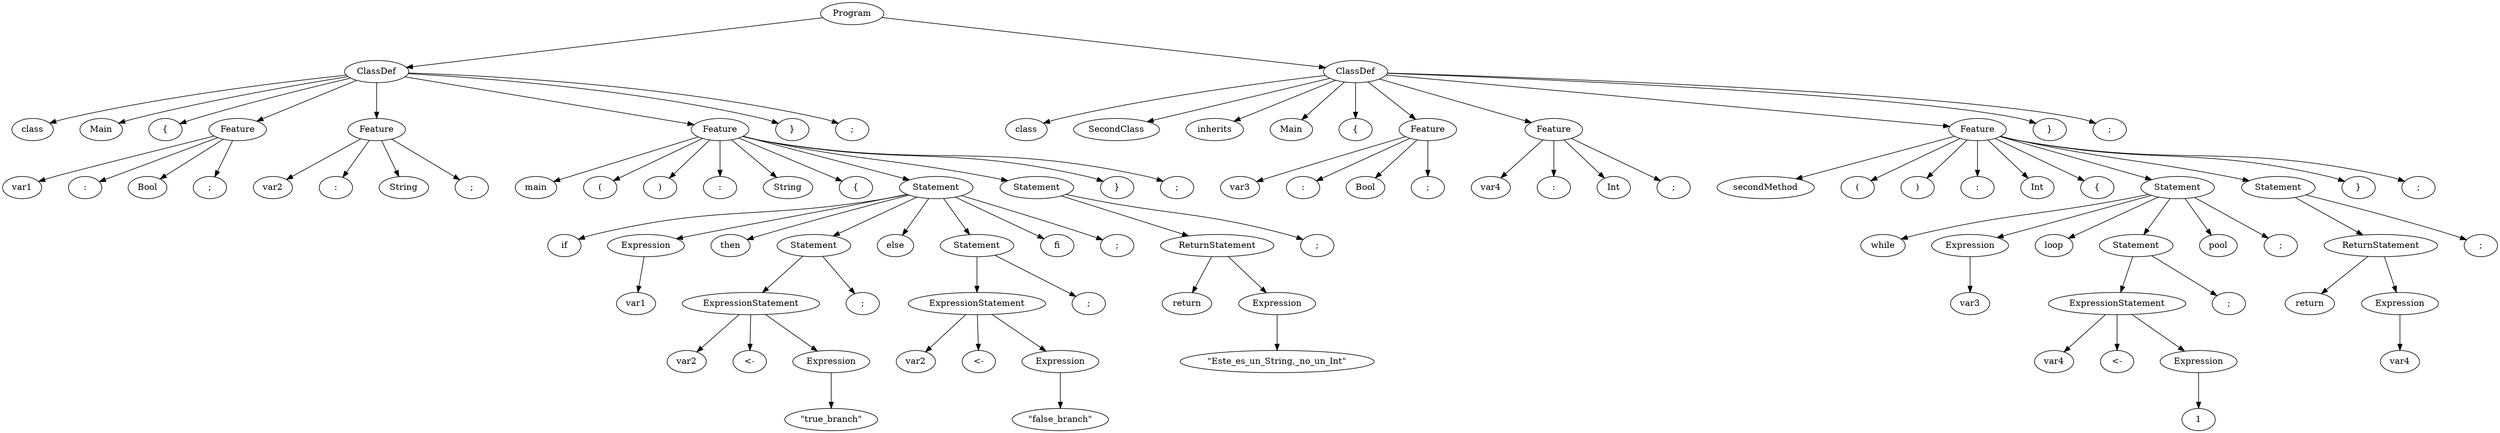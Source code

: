 digraph tree {
rankdir=TB;
nodesep=0.6;
ranksep=0.8;
    "Program_2102849049200" [label="Program"];
    "ClassDef_2102849049312" [label="ClassDef"];
    "class_2102849056576" [label="class"];
    "Main_2102849056640" [label="Main"];
    "{_2102849056704" [label="{"];
    "Feature_2102849049424" [label="Feature"];
    "var1_2102849056448" [label="var1"];
    ":_2102849056320" [label=":"];
    "Bool_2102849056256" [label="Bool"];
    ";_2102849056192" [label=";"];
    "Feature_2102849049536" [label="Feature"];
    "var2_2102849056512" [label="var2"];
    ":_2102849056000" [label=":"];
    "String_2102849089600" [label="String"];
    ";_2102849089664" [label=";"];
    "Feature_2102849049648" [label="Feature"];
    "main_2102849089728" [label="main"];
    "(_2102849089856" [label="("];
    ")_2102849089920" [label=")"];
    ":_2102849089984" [label=":"];
    "String_2102849090048" [label="String"];
    "{_2102849090176" [label="{"];
    "Statement_2102849049760" [label="Statement"];
    "if_2102849090240" [label="if"];
    "Expression_2102849049872" [label="Expression"];
    "var1_2102849090368" [label="var1"];
    "then_2102849090496" [label="then"];
    "Statement_2102849049984" [label="Statement"];
    "ExpressionStatement_2102849050096" [label="ExpressionStatement"];
    "var2_2102849090624" [label="var2"];
    "<-_2102849091136" [label="<-"];
    "Expression_2102849050208" [label="Expression"];
    "\\\"true_branch\\\"_2102849091392" [label="\"true_branch\""];
    ";_2102849091456" [label=";"];
    "else_2102849092224" [label="else"];
    "Statement_2102849050544" [label="Statement"];
    "ExpressionStatement_2102849050656" [label="ExpressionStatement"];
    "var2_2102849092352" [label="var2"];
    "<-_2102849092416" [label="<-"];
    "Expression_2102849050768" [label="Expression"];
    "\\\"false_branch\\\"_2102849092736" [label="\"false_branch\""];
    ";_2102849092800" [label=";"];
    "fi_2102849093056" [label="fi"];
    ";_2102849093120" [label=";"];
    "Statement_2102849050880" [label="Statement"];
    "ReturnStatement_2102849050992" [label="ReturnStatement"];
    "return_2102849106432" [label="return"];
    "Expression_2102849051104" [label="Expression"];
    "\\\"Este_es_un_String,_no_un_Int\\\"_2102849106688" [label="\"Este_es_un_String,_no_un_Int\""];
    ";_2102849106752" [label=";"];
    "}_2102849106944" [label="}"];
    ";_2102849090112" [label=";"];
    "}_2102849107008" [label="}"];
    ";_2102849107072" [label=";"];
    "ClassDef_2102849051216" [label="ClassDef"];
    "class_2102849107328" [label="class"];
    "SecondClass_2102849107392" [label="SecondClass"];
    "inherits_2102849108288" [label="inherits"];
    "Main_2102849108352" [label="Main"];
    "{_2102849108416" [label="{"];
    "Feature_2102849051328" [label="Feature"];
    "var3_2102849108608" [label="var3"];
    ":_2102849108672" [label=":"];
    "Bool_2102849108736" [label="Bool"];
    ";_2102849108800" [label=";"];
    "Feature_2102849051440" [label="Feature"];
    "var4_2102849108928" [label="var4"];
    ":_2102849108992" [label=":"];
    "Int_2102849109120" [label="Int"];
    ";_2102849109184" [label=";"];
    "Feature_2102849051552" [label="Feature"];
    "secondMethod_2102849109248" [label="secondMethod"];
    "(_2102849109312" [label="("];
    ")_2102849109376" [label=")"];
    ":_2102849109440" [label=":"];
    "Int_2102849109504" [label="Int"];
    "{_2102849109632" [label="{"];
    "Statement_2102849051664" [label="Statement"];
    "while_2102849122688" [label="while"];
    "Expression_2102849051776" [label="Expression"];
    "var3_2102849122752" [label="var3"];
    "loop_2102849123392" [label="loop"];
    "Statement_2102849052112" [label="Statement"];
    "ExpressionStatement_2102849052224" [label="ExpressionStatement"];
    "var4_2102849123456" [label="var4"];
    "<-_2102849123712" [label="<-"];
    "Expression_2102849052336" [label="Expression"];
    "1_2102849124032" [label="1"];
    ";_2102849124096" [label=";"];
    "pool_2102849124800" [label="pool"];
    ";_2102849124928" [label=";"];
    "Statement_2102849052560" [label="Statement"];
    "ReturnStatement_2102849138752" [label="ReturnStatement"];
    "return_2102849124992" [label="return"];
    "Expression_2102849138864" [label="Expression"];
    "var4_2102849125056" [label="var4"];
    ";_2102849125120" [label=";"];
    "}_2102849125376" [label="}"];
    ";_2102849109568" [label=";"];
    "}_2102849125440" [label="}"];
    ";_2102849108544" [label=";"];
    "Program_2102849049200" -> "ClassDef_2102849049312";
    "Program_2102849049200" -> "ClassDef_2102849051216";
    "ClassDef_2102849049312" -> "class_2102849056576";
    "ClassDef_2102849049312" -> "Main_2102849056640";
    "ClassDef_2102849049312" -> "{_2102849056704";
    "ClassDef_2102849049312" -> "Feature_2102849049424";
    "ClassDef_2102849049312" -> "Feature_2102849049536";
    "ClassDef_2102849049312" -> "Feature_2102849049648";
    "ClassDef_2102849049312" -> "}_2102849107008";
    "ClassDef_2102849049312" -> ";_2102849107072";
    "Feature_2102849049424" -> "var1_2102849056448";
    "Feature_2102849049424" -> ":_2102849056320";
    "Feature_2102849049424" -> "Bool_2102849056256";
    "Feature_2102849049424" -> ";_2102849056192";
    "Feature_2102849049536" -> "var2_2102849056512";
    "Feature_2102849049536" -> ":_2102849056000";
    "Feature_2102849049536" -> "String_2102849089600";
    "Feature_2102849049536" -> ";_2102849089664";
    "Feature_2102849049648" -> "main_2102849089728";
    "Feature_2102849049648" -> "(_2102849089856";
    "Feature_2102849049648" -> ")_2102849089920";
    "Feature_2102849049648" -> ":_2102849089984";
    "Feature_2102849049648" -> "String_2102849090048";
    "Feature_2102849049648" -> "{_2102849090176";
    "Feature_2102849049648" -> "Statement_2102849049760";
    "Feature_2102849049648" -> "Statement_2102849050880";
    "Feature_2102849049648" -> "}_2102849106944";
    "Feature_2102849049648" -> ";_2102849090112";
    "Statement_2102849049760" -> "if_2102849090240";
    "Statement_2102849049760" -> "Expression_2102849049872";
    "Statement_2102849049760" -> "then_2102849090496";
    "Statement_2102849049760" -> "Statement_2102849049984";
    "Statement_2102849049760" -> "else_2102849092224";
    "Statement_2102849049760" -> "Statement_2102849050544";
    "Statement_2102849049760" -> "fi_2102849093056";
    "Statement_2102849049760" -> ";_2102849093120";
    "Expression_2102849049872" -> "var1_2102849090368";
    "Statement_2102849049984" -> "ExpressionStatement_2102849050096";
    "Statement_2102849049984" -> ";_2102849091456";
    "ExpressionStatement_2102849050096" -> "var2_2102849090624";
    "ExpressionStatement_2102849050096" -> "<-_2102849091136";
    "ExpressionStatement_2102849050096" -> "Expression_2102849050208";
    "Expression_2102849050208" -> "\\\"true_branch\\\"_2102849091392";
    "Statement_2102849050544" -> "ExpressionStatement_2102849050656";
    "Statement_2102849050544" -> ";_2102849092800";
    "ExpressionStatement_2102849050656" -> "var2_2102849092352";
    "ExpressionStatement_2102849050656" -> "<-_2102849092416";
    "ExpressionStatement_2102849050656" -> "Expression_2102849050768";
    "Expression_2102849050768" -> "\\\"false_branch\\\"_2102849092736";
    "Statement_2102849050880" -> "ReturnStatement_2102849050992";
    "Statement_2102849050880" -> ";_2102849106752";
    "ReturnStatement_2102849050992" -> "return_2102849106432";
    "ReturnStatement_2102849050992" -> "Expression_2102849051104";
    "Expression_2102849051104" -> "\\\"Este_es_un_String,_no_un_Int\\\"_2102849106688";
    "ClassDef_2102849051216" -> "class_2102849107328";
    "ClassDef_2102849051216" -> "SecondClass_2102849107392";
    "ClassDef_2102849051216" -> "inherits_2102849108288";
    "ClassDef_2102849051216" -> "Main_2102849108352";
    "ClassDef_2102849051216" -> "{_2102849108416";
    "ClassDef_2102849051216" -> "Feature_2102849051328";
    "ClassDef_2102849051216" -> "Feature_2102849051440";
    "ClassDef_2102849051216" -> "Feature_2102849051552";
    "ClassDef_2102849051216" -> "}_2102849125440";
    "ClassDef_2102849051216" -> ";_2102849108544";
    "Feature_2102849051328" -> "var3_2102849108608";
    "Feature_2102849051328" -> ":_2102849108672";
    "Feature_2102849051328" -> "Bool_2102849108736";
    "Feature_2102849051328" -> ";_2102849108800";
    "Feature_2102849051440" -> "var4_2102849108928";
    "Feature_2102849051440" -> ":_2102849108992";
    "Feature_2102849051440" -> "Int_2102849109120";
    "Feature_2102849051440" -> ";_2102849109184";
    "Feature_2102849051552" -> "secondMethod_2102849109248";
    "Feature_2102849051552" -> "(_2102849109312";
    "Feature_2102849051552" -> ")_2102849109376";
    "Feature_2102849051552" -> ":_2102849109440";
    "Feature_2102849051552" -> "Int_2102849109504";
    "Feature_2102849051552" -> "{_2102849109632";
    "Feature_2102849051552" -> "Statement_2102849051664";
    "Feature_2102849051552" -> "Statement_2102849052560";
    "Feature_2102849051552" -> "}_2102849125376";
    "Feature_2102849051552" -> ";_2102849109568";
    "Statement_2102849051664" -> "while_2102849122688";
    "Statement_2102849051664" -> "Expression_2102849051776";
    "Statement_2102849051664" -> "loop_2102849123392";
    "Statement_2102849051664" -> "Statement_2102849052112";
    "Statement_2102849051664" -> "pool_2102849124800";
    "Statement_2102849051664" -> ";_2102849124928";
    "Expression_2102849051776" -> "var3_2102849122752";
    "Statement_2102849052112" -> "ExpressionStatement_2102849052224";
    "Statement_2102849052112" -> ";_2102849124096";
    "ExpressionStatement_2102849052224" -> "var4_2102849123456";
    "ExpressionStatement_2102849052224" -> "<-_2102849123712";
    "ExpressionStatement_2102849052224" -> "Expression_2102849052336";
    "Expression_2102849052336" -> "1_2102849124032";
    "Statement_2102849052560" -> "ReturnStatement_2102849138752";
    "Statement_2102849052560" -> ";_2102849125120";
    "ReturnStatement_2102849138752" -> "return_2102849124992";
    "ReturnStatement_2102849138752" -> "Expression_2102849138864";
    "Expression_2102849138864" -> "var4_2102849125056";
}

